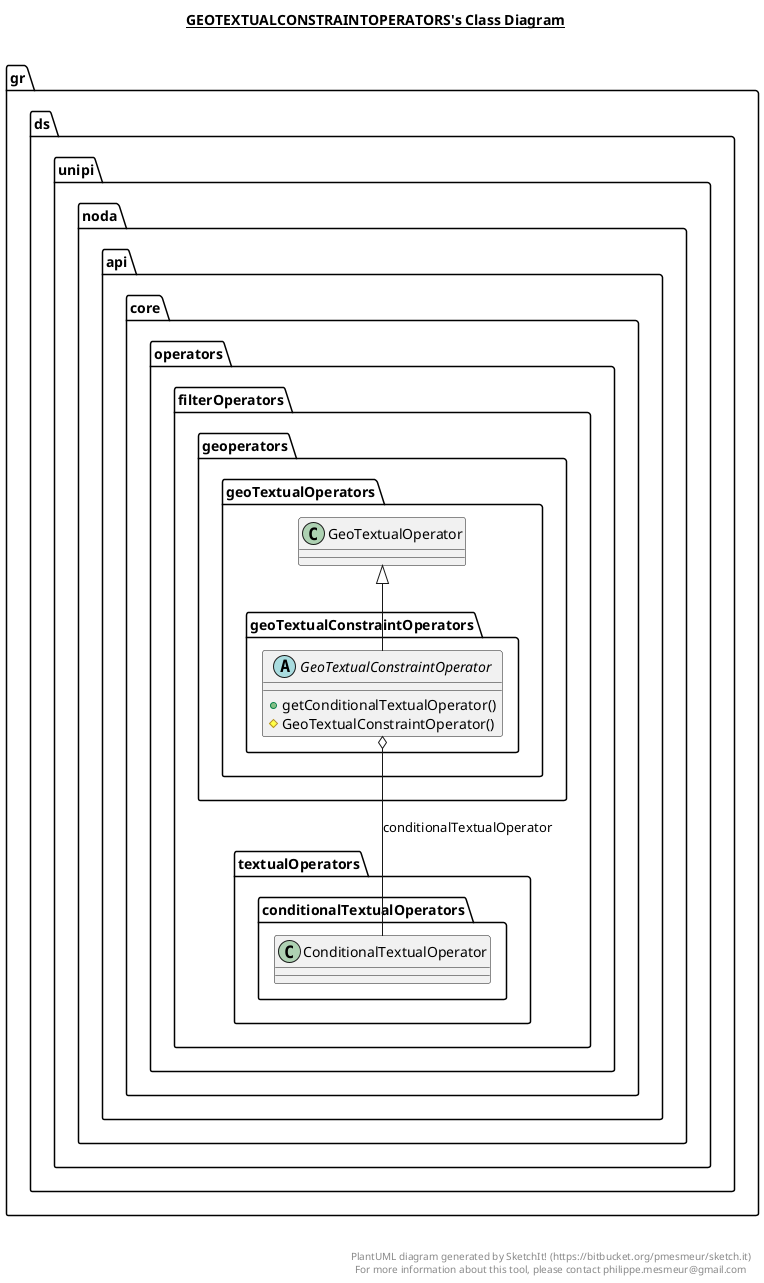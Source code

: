 @startuml

title __GEOTEXTUALCONSTRAINTOPERATORS's Class Diagram__\n

  namespace gr.ds.unipi.noda.api.core.operators {
    namespace filterOperators {
      namespace geoperators {
        namespace geoTextualOperators {
          namespace geoTextualConstraintOperators {
            abstract class gr.ds.unipi.noda.api.core.operators.filterOperators.geoperators.geoTextualOperators.geoTextualConstraintOperators.GeoTextualConstraintOperator {
                + getConditionalTextualOperator()
                # GeoTextualConstraintOperator()
            }
          }
        }
      }
    }
  }
  

  gr.ds.unipi.noda.api.core.operators.filterOperators.geoperators.geoTextualOperators.geoTextualConstraintOperators.GeoTextualConstraintOperator -up-|> gr.ds.unipi.noda.api.core.operators.filterOperators.geoperators.geoTextualOperators.GeoTextualOperator
  gr.ds.unipi.noda.api.core.operators.filterOperators.geoperators.geoTextualOperators.geoTextualConstraintOperators.GeoTextualConstraintOperator o-- gr.ds.unipi.noda.api.core.operators.filterOperators.textualOperators.conditionalTextualOperators.ConditionalTextualOperator : conditionalTextualOperator


right footer


PlantUML diagram generated by SketchIt! (https://bitbucket.org/pmesmeur/sketch.it)
For more information about this tool, please contact philippe.mesmeur@gmail.com
endfooter

@enduml
